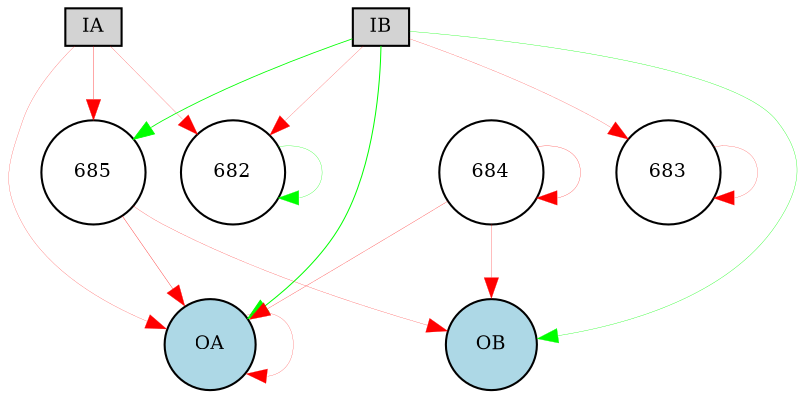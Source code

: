 digraph {
	node [fontsize=9 height=0.2 shape=circle width=0.2]
	IA [fillcolor=lightgray shape=box style=filled]
	IB [fillcolor=lightgray shape=box style=filled]
	OA [fillcolor=lightblue style=filled]
	OB [fillcolor=lightblue style=filled]
	684 [fillcolor=white style=filled]
	685 [fillcolor=white style=filled]
	IA -> 682 [color=red penwidth=0.1 style=solid]
	IA -> 685 [color=red penwidth=0.16417999052459167 style=solid]
	IB -> 682 [color=red penwidth=0.1 style=solid]
	IB -> 683 [color=red penwidth=0.1 style=solid]
	IB -> 685 [color=green penwidth=0.3962546225728263 style=solid]
	684 -> OA [color=red penwidth=0.12981855040297563 style=solid]
	684 -> OB [color=red penwidth=0.12491836654776949 style=solid]
	685 -> OA [color=red penwidth=0.16225000601761227 style=solid]
	685 -> OB [color=red penwidth=0.10681374212207731 style=solid]
	IA -> OA [color=red penwidth=0.1 style=solid]
	IB -> OA [color=green penwidth=0.48182087050854217 style=solid]
	IB -> OB [color=green penwidth=0.1634037663048457 style=solid]
	OA -> OA [color=red penwidth=0.1 style=solid]
	682 -> 682 [color=green penwidth=0.13782611911544612 style=solid]
	683 -> 683 [color=red penwidth=0.1 style=solid]
	684 -> 684 [color=red penwidth=0.11893002152575254 style=solid]
}
